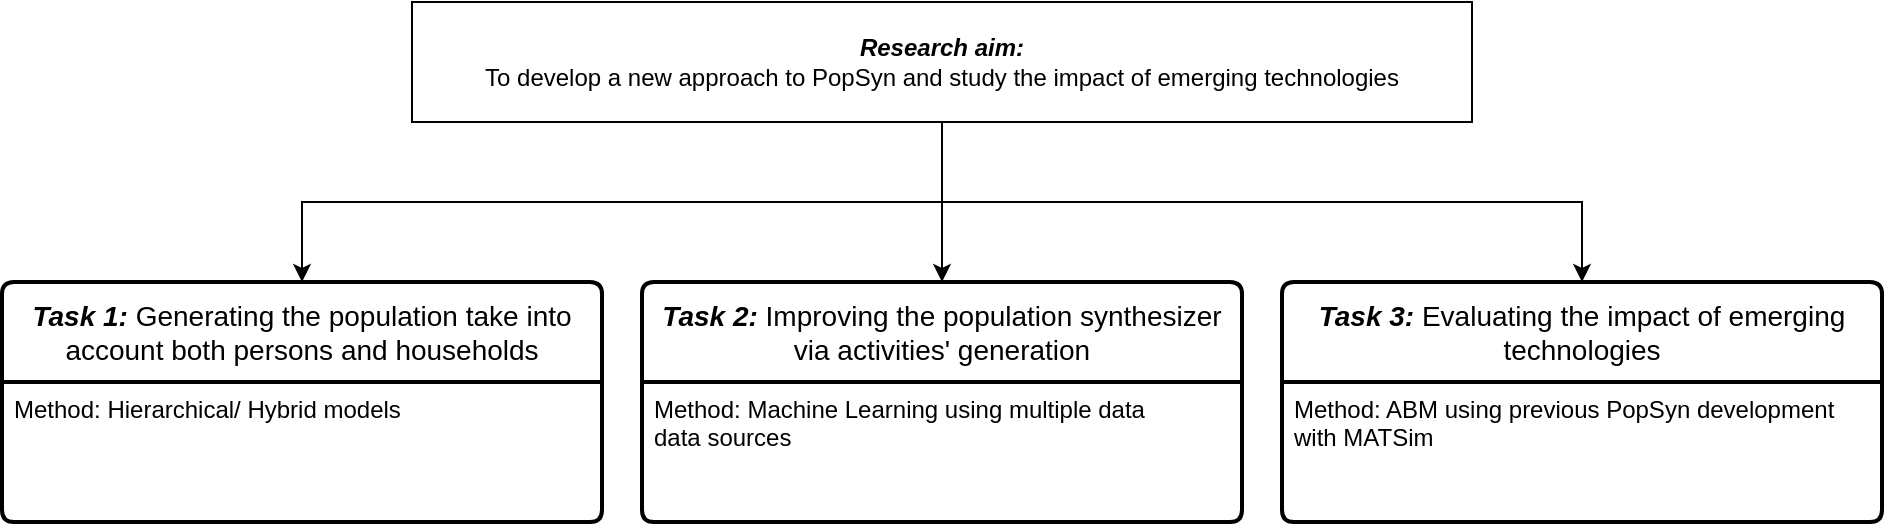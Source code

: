 <mxfile version="21.0.6" type="github">
  <diagram name="Page-1" id="MM2R8qyrStGVsI6Oqeew">
    <mxGraphModel dx="1259" dy="708" grid="1" gridSize="10" guides="1" tooltips="1" connect="1" arrows="1" fold="1" page="1" pageScale="1" pageWidth="827" pageHeight="1169" math="0" shadow="0">
      <root>
        <mxCell id="0" />
        <mxCell id="1" parent="0" />
        <mxCell id="1y8b1ZVUHF6cR52BnwD--20" style="edgeStyle=orthogonalEdgeStyle;rounded=0;orthogonalLoop=1;jettySize=auto;html=1;entryX=0.5;entryY=0;entryDx=0;entryDy=0;" parent="1" source="1y8b1ZVUHF6cR52BnwD--1" target="1y8b1ZVUHF6cR52BnwD--10" edge="1">
          <mxGeometry relative="1" as="geometry" />
        </mxCell>
        <mxCell id="1y8b1ZVUHF6cR52BnwD--21" style="edgeStyle=orthogonalEdgeStyle;rounded=0;orthogonalLoop=1;jettySize=auto;html=1;entryX=0.5;entryY=0;entryDx=0;entryDy=0;" parent="1" source="1y8b1ZVUHF6cR52BnwD--1" target="1y8b1ZVUHF6cR52BnwD--12" edge="1">
          <mxGeometry relative="1" as="geometry" />
        </mxCell>
        <mxCell id="1y8b1ZVUHF6cR52BnwD--22" style="edgeStyle=orthogonalEdgeStyle;rounded=0;orthogonalLoop=1;jettySize=auto;html=1;entryX=0.5;entryY=0;entryDx=0;entryDy=0;" parent="1" source="1y8b1ZVUHF6cR52BnwD--1" target="1y8b1ZVUHF6cR52BnwD--15" edge="1">
          <mxGeometry relative="1" as="geometry" />
        </mxCell>
        <mxCell id="1y8b1ZVUHF6cR52BnwD--1" value="&lt;b&gt;&lt;i&gt;Research aim:&lt;/i&gt;&lt;/b&gt;&lt;br&gt;To develop a new approach to PopSyn and study the impact of emerging technologies" style="rounded=0;whiteSpace=wrap;html=1;" parent="1" vertex="1">
          <mxGeometry x="225" y="140" width="530" height="60" as="geometry" />
        </mxCell>
        <mxCell id="1y8b1ZVUHF6cR52BnwD--10" value="&lt;b&gt;&lt;i&gt;Task 1:&lt;/i&gt;&lt;/b&gt; Generating the population take into account both persons and households" style="swimlane;childLayout=stackLayout;horizontal=1;startSize=50;horizontalStack=0;rounded=1;fontSize=14;fontStyle=0;strokeWidth=2;resizeParent=0;resizeLast=1;shadow=0;dashed=0;align=center;arcSize=4;whiteSpace=wrap;html=1;" parent="1" vertex="1">
          <mxGeometry x="20" y="280" width="300" height="120" as="geometry" />
        </mxCell>
        <mxCell id="1y8b1ZVUHF6cR52BnwD--11" value="Method: Hierarchical/ Hybrid models" style="align=left;strokeColor=none;fillColor=none;spacingLeft=4;fontSize=12;verticalAlign=top;resizable=0;rotatable=0;part=1;html=1;" parent="1y8b1ZVUHF6cR52BnwD--10" vertex="1">
          <mxGeometry y="50" width="300" height="70" as="geometry" />
        </mxCell>
        <mxCell id="1y8b1ZVUHF6cR52BnwD--12" value="&lt;b&gt;&lt;i&gt;Task 2:&lt;/i&gt;&lt;/b&gt; Improving the population synthesizer via activities&#39; generation" style="swimlane;childLayout=stackLayout;horizontal=1;startSize=50;horizontalStack=0;rounded=1;fontSize=14;fontStyle=0;strokeWidth=2;resizeParent=0;resizeLast=1;shadow=0;dashed=0;align=center;arcSize=4;whiteSpace=wrap;html=1;" parent="1" vertex="1">
          <mxGeometry x="340" y="280" width="300" height="120" as="geometry" />
        </mxCell>
        <mxCell id="1y8b1ZVUHF6cR52BnwD--13" value="Method: Machine Learning using multiple data&lt;br&gt;data sources" style="align=left;strokeColor=none;fillColor=none;spacingLeft=4;fontSize=12;verticalAlign=top;resizable=0;rotatable=0;part=1;html=1;" parent="1y8b1ZVUHF6cR52BnwD--12" vertex="1">
          <mxGeometry y="50" width="300" height="70" as="geometry" />
        </mxCell>
        <mxCell id="1y8b1ZVUHF6cR52BnwD--15" value="&lt;b&gt;&lt;i&gt;Task 3:&lt;/i&gt;&lt;/b&gt; Evaluating the impact of emerging technologies" style="swimlane;childLayout=stackLayout;horizontal=1;startSize=50;horizontalStack=0;rounded=1;fontSize=14;fontStyle=0;strokeWidth=2;resizeParent=0;resizeLast=1;shadow=0;dashed=0;align=center;arcSize=4;whiteSpace=wrap;html=1;" parent="1" vertex="1">
          <mxGeometry x="660" y="280" width="300" height="120" as="geometry" />
        </mxCell>
        <mxCell id="1y8b1ZVUHF6cR52BnwD--16" value="Method: ABM using previous PopSyn development&lt;br&gt;with MATSim&amp;nbsp;&amp;nbsp;" style="align=left;strokeColor=none;fillColor=none;spacingLeft=4;fontSize=12;verticalAlign=top;resizable=0;rotatable=0;part=1;html=1;" parent="1y8b1ZVUHF6cR52BnwD--15" vertex="1">
          <mxGeometry y="50" width="300" height="70" as="geometry" />
        </mxCell>
      </root>
    </mxGraphModel>
  </diagram>
</mxfile>
